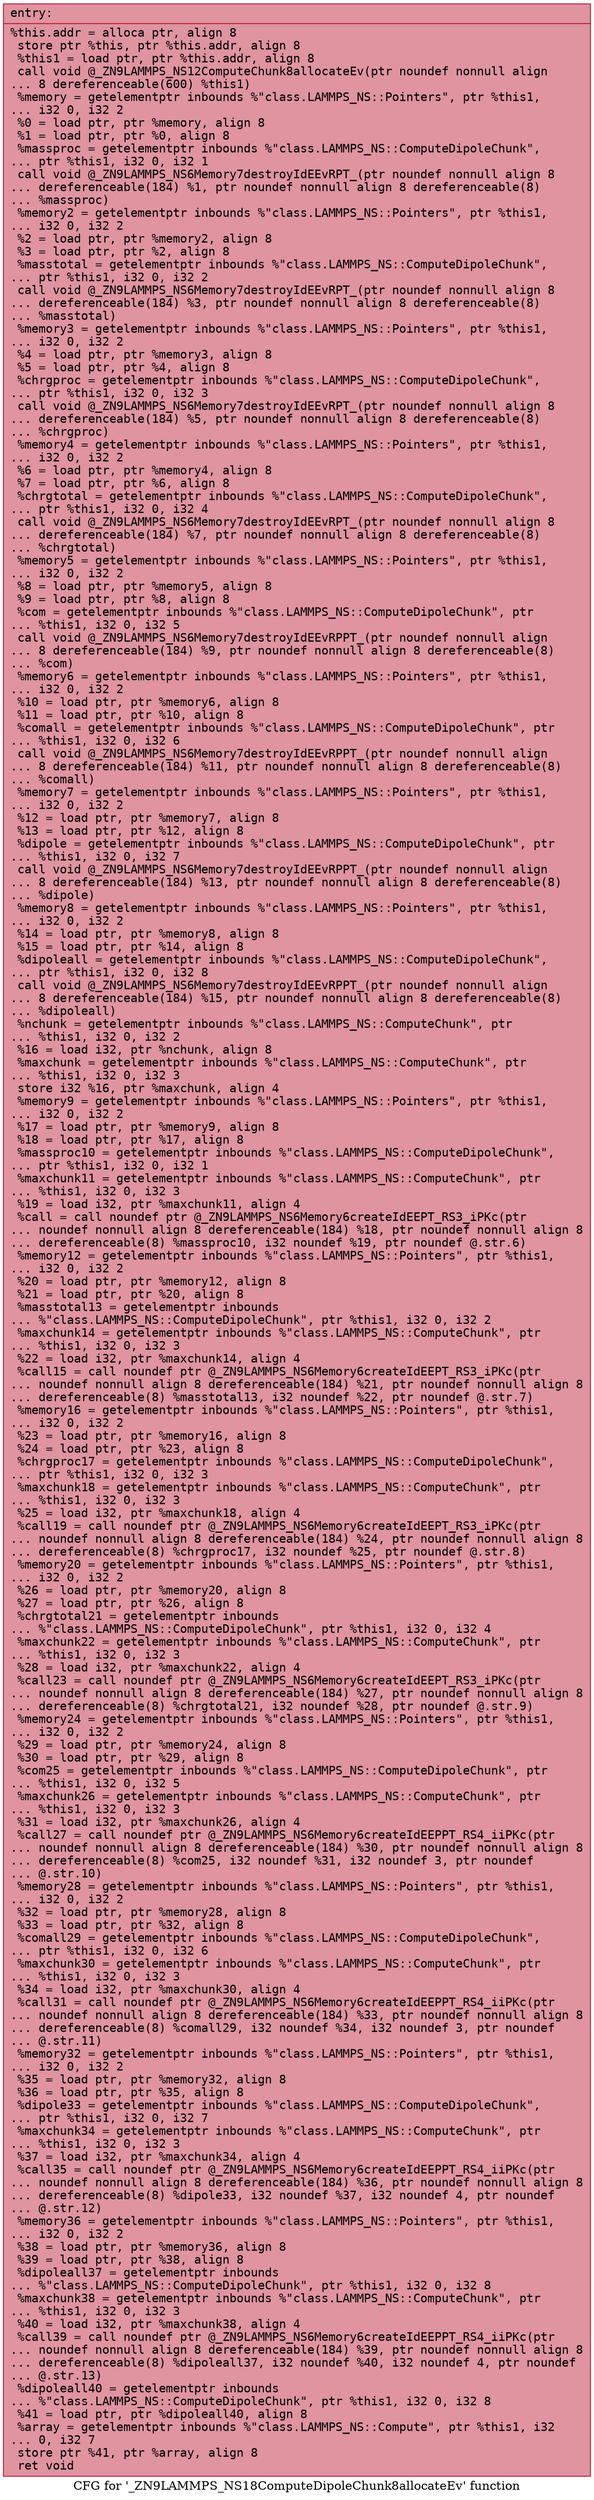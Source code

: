 digraph "CFG for '_ZN9LAMMPS_NS18ComputeDipoleChunk8allocateEv' function" {
	label="CFG for '_ZN9LAMMPS_NS18ComputeDipoleChunk8allocateEv' function";

	Node0x55e58513ab40 [shape=record,color="#b70d28ff", style=filled, fillcolor="#b70d2870" fontname="Courier",label="{entry:\l|  %this.addr = alloca ptr, align 8\l  store ptr %this, ptr %this.addr, align 8\l  %this1 = load ptr, ptr %this.addr, align 8\l  call void @_ZN9LAMMPS_NS12ComputeChunk8allocateEv(ptr noundef nonnull align\l... 8 dereferenceable(600) %this1)\l  %memory = getelementptr inbounds %\"class.LAMMPS_NS::Pointers\", ptr %this1,\l... i32 0, i32 2\l  %0 = load ptr, ptr %memory, align 8\l  %1 = load ptr, ptr %0, align 8\l  %massproc = getelementptr inbounds %\"class.LAMMPS_NS::ComputeDipoleChunk\",\l... ptr %this1, i32 0, i32 1\l  call void @_ZN9LAMMPS_NS6Memory7destroyIdEEvRPT_(ptr noundef nonnull align 8\l... dereferenceable(184) %1, ptr noundef nonnull align 8 dereferenceable(8)\l... %massproc)\l  %memory2 = getelementptr inbounds %\"class.LAMMPS_NS::Pointers\", ptr %this1,\l... i32 0, i32 2\l  %2 = load ptr, ptr %memory2, align 8\l  %3 = load ptr, ptr %2, align 8\l  %masstotal = getelementptr inbounds %\"class.LAMMPS_NS::ComputeDipoleChunk\",\l... ptr %this1, i32 0, i32 2\l  call void @_ZN9LAMMPS_NS6Memory7destroyIdEEvRPT_(ptr noundef nonnull align 8\l... dereferenceable(184) %3, ptr noundef nonnull align 8 dereferenceable(8)\l... %masstotal)\l  %memory3 = getelementptr inbounds %\"class.LAMMPS_NS::Pointers\", ptr %this1,\l... i32 0, i32 2\l  %4 = load ptr, ptr %memory3, align 8\l  %5 = load ptr, ptr %4, align 8\l  %chrgproc = getelementptr inbounds %\"class.LAMMPS_NS::ComputeDipoleChunk\",\l... ptr %this1, i32 0, i32 3\l  call void @_ZN9LAMMPS_NS6Memory7destroyIdEEvRPT_(ptr noundef nonnull align 8\l... dereferenceable(184) %5, ptr noundef nonnull align 8 dereferenceable(8)\l... %chrgproc)\l  %memory4 = getelementptr inbounds %\"class.LAMMPS_NS::Pointers\", ptr %this1,\l... i32 0, i32 2\l  %6 = load ptr, ptr %memory4, align 8\l  %7 = load ptr, ptr %6, align 8\l  %chrgtotal = getelementptr inbounds %\"class.LAMMPS_NS::ComputeDipoleChunk\",\l... ptr %this1, i32 0, i32 4\l  call void @_ZN9LAMMPS_NS6Memory7destroyIdEEvRPT_(ptr noundef nonnull align 8\l... dereferenceable(184) %7, ptr noundef nonnull align 8 dereferenceable(8)\l... %chrgtotal)\l  %memory5 = getelementptr inbounds %\"class.LAMMPS_NS::Pointers\", ptr %this1,\l... i32 0, i32 2\l  %8 = load ptr, ptr %memory5, align 8\l  %9 = load ptr, ptr %8, align 8\l  %com = getelementptr inbounds %\"class.LAMMPS_NS::ComputeDipoleChunk\", ptr\l... %this1, i32 0, i32 5\l  call void @_ZN9LAMMPS_NS6Memory7destroyIdEEvRPPT_(ptr noundef nonnull align\l... 8 dereferenceable(184) %9, ptr noundef nonnull align 8 dereferenceable(8)\l... %com)\l  %memory6 = getelementptr inbounds %\"class.LAMMPS_NS::Pointers\", ptr %this1,\l... i32 0, i32 2\l  %10 = load ptr, ptr %memory6, align 8\l  %11 = load ptr, ptr %10, align 8\l  %comall = getelementptr inbounds %\"class.LAMMPS_NS::ComputeDipoleChunk\", ptr\l... %this1, i32 0, i32 6\l  call void @_ZN9LAMMPS_NS6Memory7destroyIdEEvRPPT_(ptr noundef nonnull align\l... 8 dereferenceable(184) %11, ptr noundef nonnull align 8 dereferenceable(8)\l... %comall)\l  %memory7 = getelementptr inbounds %\"class.LAMMPS_NS::Pointers\", ptr %this1,\l... i32 0, i32 2\l  %12 = load ptr, ptr %memory7, align 8\l  %13 = load ptr, ptr %12, align 8\l  %dipole = getelementptr inbounds %\"class.LAMMPS_NS::ComputeDipoleChunk\", ptr\l... %this1, i32 0, i32 7\l  call void @_ZN9LAMMPS_NS6Memory7destroyIdEEvRPPT_(ptr noundef nonnull align\l... 8 dereferenceable(184) %13, ptr noundef nonnull align 8 dereferenceable(8)\l... %dipole)\l  %memory8 = getelementptr inbounds %\"class.LAMMPS_NS::Pointers\", ptr %this1,\l... i32 0, i32 2\l  %14 = load ptr, ptr %memory8, align 8\l  %15 = load ptr, ptr %14, align 8\l  %dipoleall = getelementptr inbounds %\"class.LAMMPS_NS::ComputeDipoleChunk\",\l... ptr %this1, i32 0, i32 8\l  call void @_ZN9LAMMPS_NS6Memory7destroyIdEEvRPPT_(ptr noundef nonnull align\l... 8 dereferenceable(184) %15, ptr noundef nonnull align 8 dereferenceable(8)\l... %dipoleall)\l  %nchunk = getelementptr inbounds %\"class.LAMMPS_NS::ComputeChunk\", ptr\l... %this1, i32 0, i32 2\l  %16 = load i32, ptr %nchunk, align 8\l  %maxchunk = getelementptr inbounds %\"class.LAMMPS_NS::ComputeChunk\", ptr\l... %this1, i32 0, i32 3\l  store i32 %16, ptr %maxchunk, align 4\l  %memory9 = getelementptr inbounds %\"class.LAMMPS_NS::Pointers\", ptr %this1,\l... i32 0, i32 2\l  %17 = load ptr, ptr %memory9, align 8\l  %18 = load ptr, ptr %17, align 8\l  %massproc10 = getelementptr inbounds %\"class.LAMMPS_NS::ComputeDipoleChunk\",\l... ptr %this1, i32 0, i32 1\l  %maxchunk11 = getelementptr inbounds %\"class.LAMMPS_NS::ComputeChunk\", ptr\l... %this1, i32 0, i32 3\l  %19 = load i32, ptr %maxchunk11, align 4\l  %call = call noundef ptr @_ZN9LAMMPS_NS6Memory6createIdEEPT_RS3_iPKc(ptr\l... noundef nonnull align 8 dereferenceable(184) %18, ptr noundef nonnull align 8\l... dereferenceable(8) %massproc10, i32 noundef %19, ptr noundef @.str.6)\l  %memory12 = getelementptr inbounds %\"class.LAMMPS_NS::Pointers\", ptr %this1,\l... i32 0, i32 2\l  %20 = load ptr, ptr %memory12, align 8\l  %21 = load ptr, ptr %20, align 8\l  %masstotal13 = getelementptr inbounds\l... %\"class.LAMMPS_NS::ComputeDipoleChunk\", ptr %this1, i32 0, i32 2\l  %maxchunk14 = getelementptr inbounds %\"class.LAMMPS_NS::ComputeChunk\", ptr\l... %this1, i32 0, i32 3\l  %22 = load i32, ptr %maxchunk14, align 4\l  %call15 = call noundef ptr @_ZN9LAMMPS_NS6Memory6createIdEEPT_RS3_iPKc(ptr\l... noundef nonnull align 8 dereferenceable(184) %21, ptr noundef nonnull align 8\l... dereferenceable(8) %masstotal13, i32 noundef %22, ptr noundef @.str.7)\l  %memory16 = getelementptr inbounds %\"class.LAMMPS_NS::Pointers\", ptr %this1,\l... i32 0, i32 2\l  %23 = load ptr, ptr %memory16, align 8\l  %24 = load ptr, ptr %23, align 8\l  %chrgproc17 = getelementptr inbounds %\"class.LAMMPS_NS::ComputeDipoleChunk\",\l... ptr %this1, i32 0, i32 3\l  %maxchunk18 = getelementptr inbounds %\"class.LAMMPS_NS::ComputeChunk\", ptr\l... %this1, i32 0, i32 3\l  %25 = load i32, ptr %maxchunk18, align 4\l  %call19 = call noundef ptr @_ZN9LAMMPS_NS6Memory6createIdEEPT_RS3_iPKc(ptr\l... noundef nonnull align 8 dereferenceable(184) %24, ptr noundef nonnull align 8\l... dereferenceable(8) %chrgproc17, i32 noundef %25, ptr noundef @.str.8)\l  %memory20 = getelementptr inbounds %\"class.LAMMPS_NS::Pointers\", ptr %this1,\l... i32 0, i32 2\l  %26 = load ptr, ptr %memory20, align 8\l  %27 = load ptr, ptr %26, align 8\l  %chrgtotal21 = getelementptr inbounds\l... %\"class.LAMMPS_NS::ComputeDipoleChunk\", ptr %this1, i32 0, i32 4\l  %maxchunk22 = getelementptr inbounds %\"class.LAMMPS_NS::ComputeChunk\", ptr\l... %this1, i32 0, i32 3\l  %28 = load i32, ptr %maxchunk22, align 4\l  %call23 = call noundef ptr @_ZN9LAMMPS_NS6Memory6createIdEEPT_RS3_iPKc(ptr\l... noundef nonnull align 8 dereferenceable(184) %27, ptr noundef nonnull align 8\l... dereferenceable(8) %chrgtotal21, i32 noundef %28, ptr noundef @.str.9)\l  %memory24 = getelementptr inbounds %\"class.LAMMPS_NS::Pointers\", ptr %this1,\l... i32 0, i32 2\l  %29 = load ptr, ptr %memory24, align 8\l  %30 = load ptr, ptr %29, align 8\l  %com25 = getelementptr inbounds %\"class.LAMMPS_NS::ComputeDipoleChunk\", ptr\l... %this1, i32 0, i32 5\l  %maxchunk26 = getelementptr inbounds %\"class.LAMMPS_NS::ComputeChunk\", ptr\l... %this1, i32 0, i32 3\l  %31 = load i32, ptr %maxchunk26, align 4\l  %call27 = call noundef ptr @_ZN9LAMMPS_NS6Memory6createIdEEPPT_RS4_iiPKc(ptr\l... noundef nonnull align 8 dereferenceable(184) %30, ptr noundef nonnull align 8\l... dereferenceable(8) %com25, i32 noundef %31, i32 noundef 3, ptr noundef\l... @.str.10)\l  %memory28 = getelementptr inbounds %\"class.LAMMPS_NS::Pointers\", ptr %this1,\l... i32 0, i32 2\l  %32 = load ptr, ptr %memory28, align 8\l  %33 = load ptr, ptr %32, align 8\l  %comall29 = getelementptr inbounds %\"class.LAMMPS_NS::ComputeDipoleChunk\",\l... ptr %this1, i32 0, i32 6\l  %maxchunk30 = getelementptr inbounds %\"class.LAMMPS_NS::ComputeChunk\", ptr\l... %this1, i32 0, i32 3\l  %34 = load i32, ptr %maxchunk30, align 4\l  %call31 = call noundef ptr @_ZN9LAMMPS_NS6Memory6createIdEEPPT_RS4_iiPKc(ptr\l... noundef nonnull align 8 dereferenceable(184) %33, ptr noundef nonnull align 8\l... dereferenceable(8) %comall29, i32 noundef %34, i32 noundef 3, ptr noundef\l... @.str.11)\l  %memory32 = getelementptr inbounds %\"class.LAMMPS_NS::Pointers\", ptr %this1,\l... i32 0, i32 2\l  %35 = load ptr, ptr %memory32, align 8\l  %36 = load ptr, ptr %35, align 8\l  %dipole33 = getelementptr inbounds %\"class.LAMMPS_NS::ComputeDipoleChunk\",\l... ptr %this1, i32 0, i32 7\l  %maxchunk34 = getelementptr inbounds %\"class.LAMMPS_NS::ComputeChunk\", ptr\l... %this1, i32 0, i32 3\l  %37 = load i32, ptr %maxchunk34, align 4\l  %call35 = call noundef ptr @_ZN9LAMMPS_NS6Memory6createIdEEPPT_RS4_iiPKc(ptr\l... noundef nonnull align 8 dereferenceable(184) %36, ptr noundef nonnull align 8\l... dereferenceable(8) %dipole33, i32 noundef %37, i32 noundef 4, ptr noundef\l... @.str.12)\l  %memory36 = getelementptr inbounds %\"class.LAMMPS_NS::Pointers\", ptr %this1,\l... i32 0, i32 2\l  %38 = load ptr, ptr %memory36, align 8\l  %39 = load ptr, ptr %38, align 8\l  %dipoleall37 = getelementptr inbounds\l... %\"class.LAMMPS_NS::ComputeDipoleChunk\", ptr %this1, i32 0, i32 8\l  %maxchunk38 = getelementptr inbounds %\"class.LAMMPS_NS::ComputeChunk\", ptr\l... %this1, i32 0, i32 3\l  %40 = load i32, ptr %maxchunk38, align 4\l  %call39 = call noundef ptr @_ZN9LAMMPS_NS6Memory6createIdEEPPT_RS4_iiPKc(ptr\l... noundef nonnull align 8 dereferenceable(184) %39, ptr noundef nonnull align 8\l... dereferenceable(8) %dipoleall37, i32 noundef %40, i32 noundef 4, ptr noundef\l... @.str.13)\l  %dipoleall40 = getelementptr inbounds\l... %\"class.LAMMPS_NS::ComputeDipoleChunk\", ptr %this1, i32 0, i32 8\l  %41 = load ptr, ptr %dipoleall40, align 8\l  %array = getelementptr inbounds %\"class.LAMMPS_NS::Compute\", ptr %this1, i32\l... 0, i32 7\l  store ptr %41, ptr %array, align 8\l  ret void\l}"];
}
